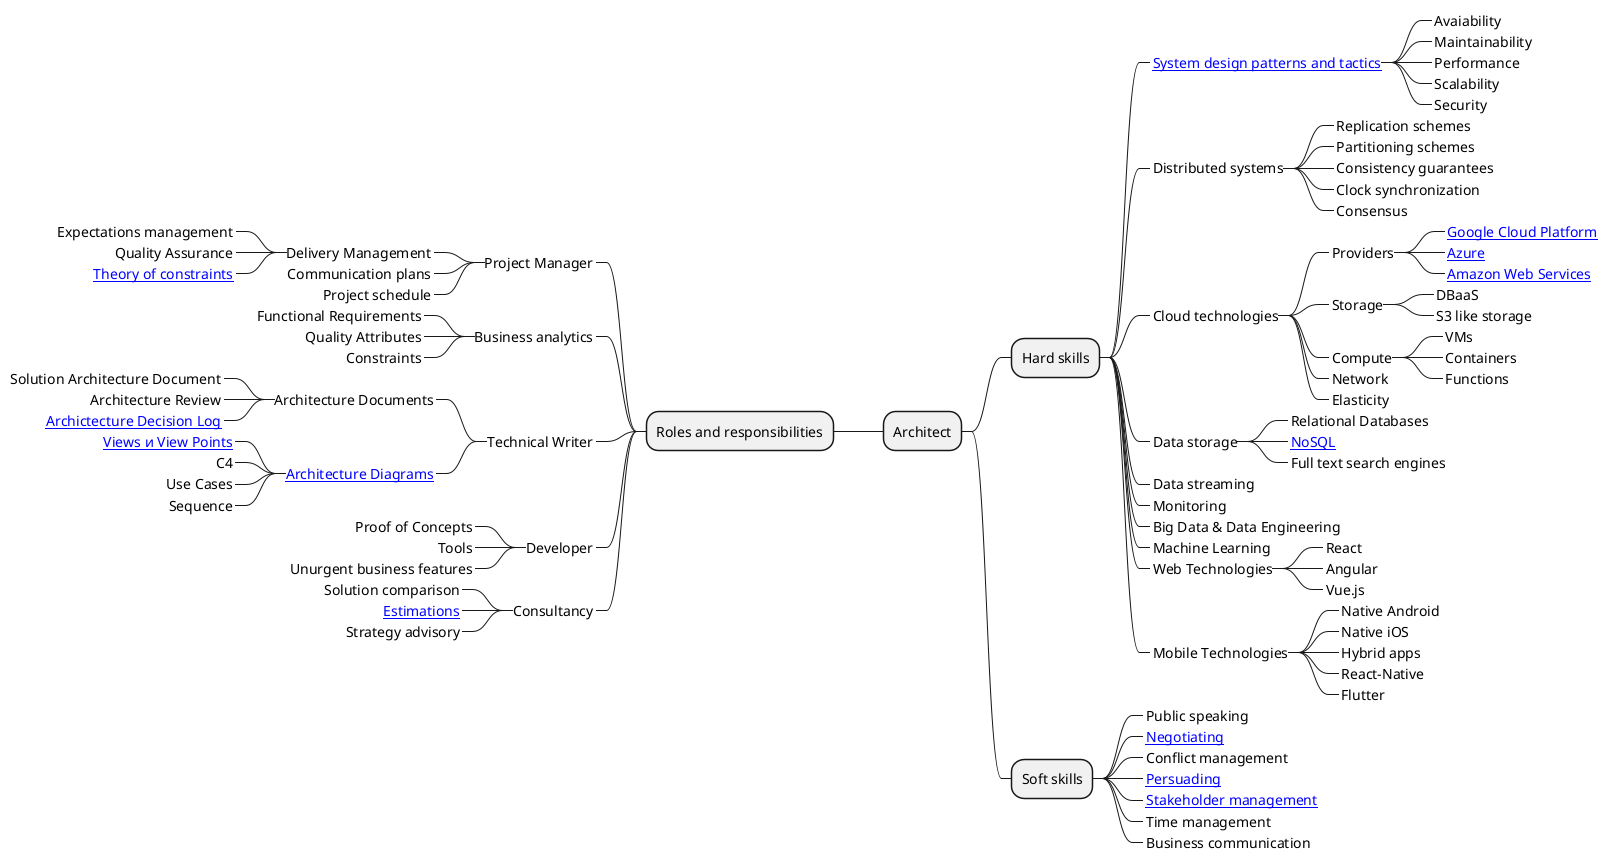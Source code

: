 @startmindmap
* Architect

right side

** Hard skills
***_ [[https://www.amazon.com/Software-Architecture-Practice-3rd-Engineering/dp/0321815734 System design patterns and tactics]]
****_ Avaiability
****_ Maintainability
****_ Performance
****_ Scalability
****_ Security
***_ Distributed systems
****_ Replication schemes
****_ Partitioning schemes
****_ Consistency guarantees
****_ Clock synchronization
****_ Consensus
***_ Cloud technologies
****_ Providers
*****_ [[https://cloud.google.com/gcp Google Cloud Platform]]
*****_ [[https://azure.microsoft.com/en-us/ Azure]]
*****_ [[https://aws.amazon.com/ Amazon Web Services]]
****_ Storage
*****_ DBaaS
*****_ S3 like storage
****_ Compute
*****_ VMs
*****_ Containers
*****_ Functions
****_ Network
****_ Elasticity
***_ Data storage
****_ Relational Databases
****_ [[https://martinfowler.com/books/nosql.html NoSQL]]
****_ Full text search engines
***_ Data streaming
***_ Monitoring
***_ Big Data & Data Engineering
***_ Machine Learning
***_ Web Technologies
****_ React
****_ Angular
****_ Vue.js
***_ Mobile Technologies
****_ Native Android
****_ Native iOS
****_ Hybrid apps
****_ React-Native
****_ Flutter

** Soft skills
***_ Public speaking
***_ [[https://www.coursera.org/learn/negotiation-skills Negotiating]]
***_ Conflict management
***_ [[https://www.youtube.com/watch?v=cFdCzN7RYbw Persuading]]
***_ [[https://www.amazon.com/Practical-Project-Stakeholder-Management-Comprehensive/dp/1549517929 Stakeholder management]]
***_ Time management
***_ Business communication

left side

** Roles and responsibilities
***_ Project Manager
****_ Delivery Management
*****_ Expectations management
*****_ Quality Assurance
*****_ [[https://en.wikipedia.org/wiki/Theory_of_constraints Theory of constraints]]
****_ Communication plans
****_ Project schedule
***_ Business analytics
****_ Functional Requirements
****_ Quality Attributes
****_ Constraints
***_ Technical Writer
****_ Architecture Documents
*****_ Solution Architecture Document
*****_ Architecture Review
*****_ [[https://github.com/joelparkerhenderson/architecture-decision-record Archictecture Decision Log]]
****_ [[https://vvsevolodovich.dev/5-diagrams-to-document-software-architecture/ Architecture Diagrams]]
*****_ [[https://www.amazon.com/Documenting-Software-Architectures-Views-Beyond/dp/0321552687 Views и View Points]]
*****_ C4
*****_ Use Cases
*****_ Sequence
***_ Developer
****_ Proof of Concepts
****_ Tools
****_ Unurgent business features
***_ Consultancy
****_ Solution comparison
****_ [[https://vvsevolodovich.dev/how-to-estimate-software-projects-chapter-1/ Estimations]]
****_ Strategy advisory
@endmindmap
